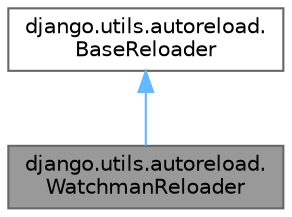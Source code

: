 digraph "django.utils.autoreload.WatchmanReloader"
{
 // LATEX_PDF_SIZE
  bgcolor="transparent";
  edge [fontname=Helvetica,fontsize=10,labelfontname=Helvetica,labelfontsize=10];
  node [fontname=Helvetica,fontsize=10,shape=box,height=0.2,width=0.4];
  Node1 [id="Node000001",label="django.utils.autoreload.\lWatchmanReloader",height=0.2,width=0.4,color="gray40", fillcolor="grey60", style="filled", fontcolor="black",tooltip=" "];
  Node2 -> Node1 [id="edge1_Node000001_Node000002",dir="back",color="steelblue1",style="solid",tooltip=" "];
  Node2 [id="Node000002",label="django.utils.autoreload.\lBaseReloader",height=0.2,width=0.4,color="gray40", fillcolor="white", style="filled",URL="$classdjango_1_1utils_1_1autoreload_1_1_base_reloader.html",tooltip=" "];
}
